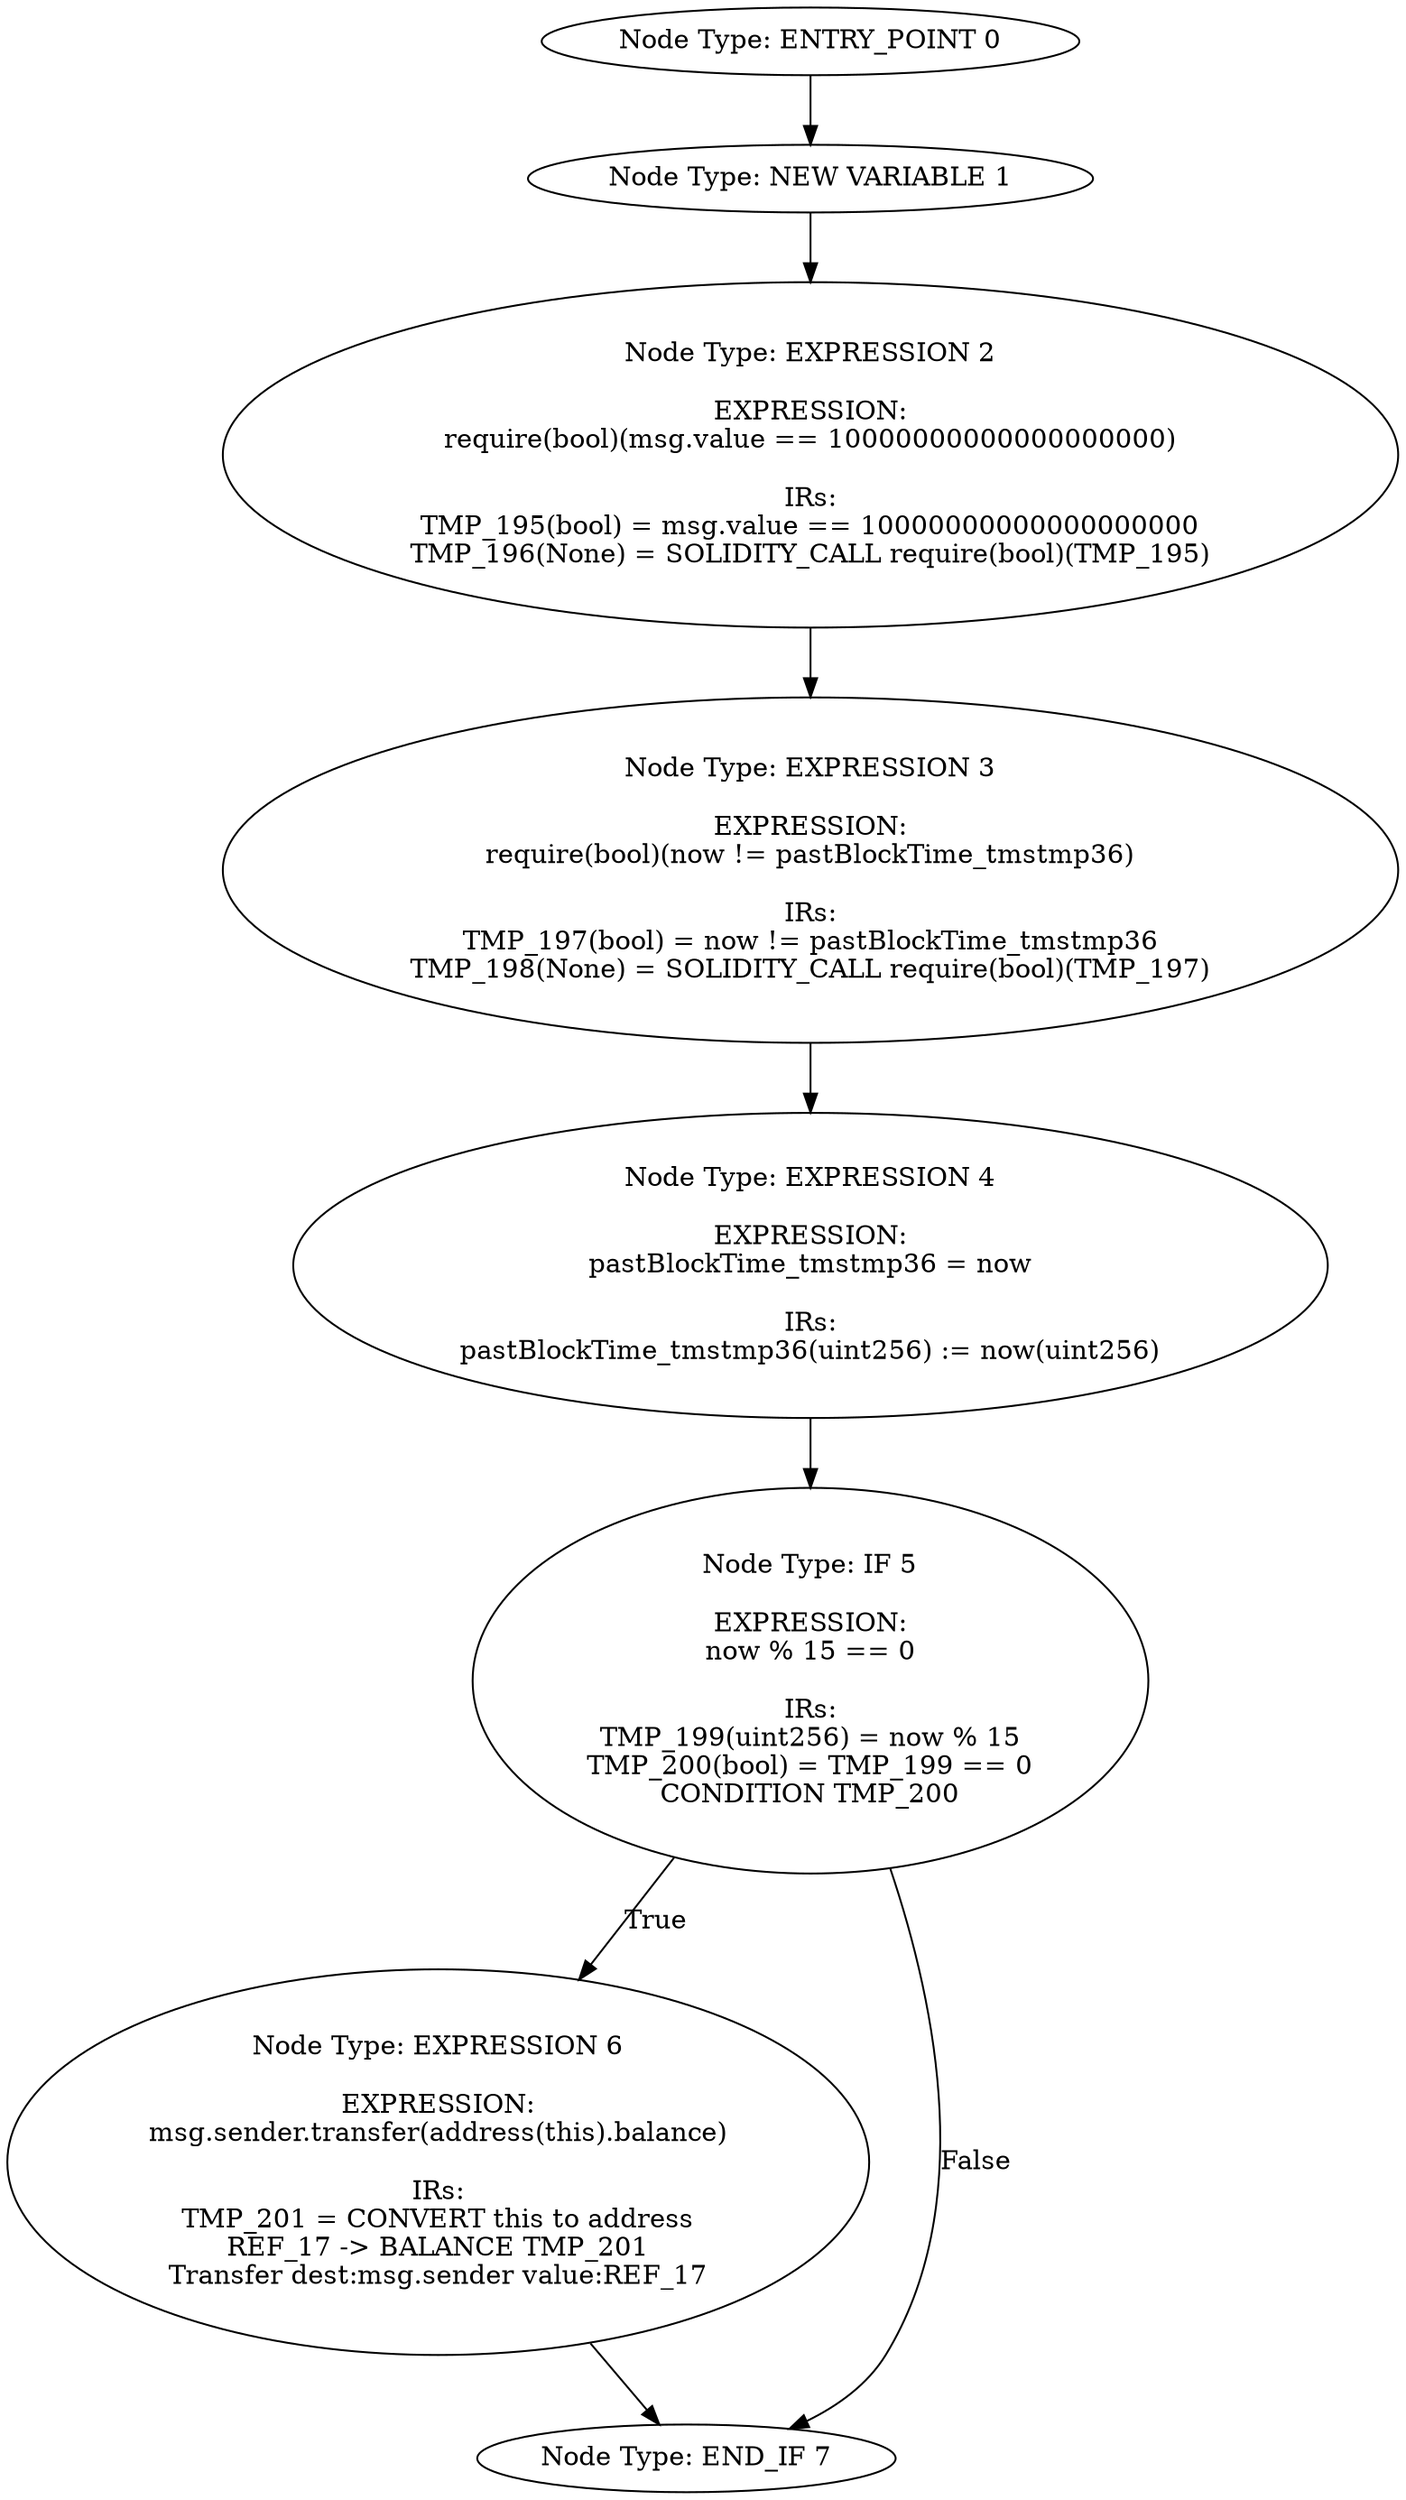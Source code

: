 digraph{
0[label="Node Type: ENTRY_POINT 0
"];
0->1;
1[label="Node Type: NEW VARIABLE 1
"];
1->2;
2[label="Node Type: EXPRESSION 2

EXPRESSION:
require(bool)(msg.value == 10000000000000000000)

IRs:
TMP_195(bool) = msg.value == 10000000000000000000
TMP_196(None) = SOLIDITY_CALL require(bool)(TMP_195)"];
2->3;
3[label="Node Type: EXPRESSION 3

EXPRESSION:
require(bool)(now != pastBlockTime_tmstmp36)

IRs:
TMP_197(bool) = now != pastBlockTime_tmstmp36
TMP_198(None) = SOLIDITY_CALL require(bool)(TMP_197)"];
3->4;
4[label="Node Type: EXPRESSION 4

EXPRESSION:
pastBlockTime_tmstmp36 = now

IRs:
pastBlockTime_tmstmp36(uint256) := now(uint256)"];
4->5;
5[label="Node Type: IF 5

EXPRESSION:
now % 15 == 0

IRs:
TMP_199(uint256) = now % 15
TMP_200(bool) = TMP_199 == 0
CONDITION TMP_200"];
5->6[label="True"];
5->7[label="False"];
6[label="Node Type: EXPRESSION 6

EXPRESSION:
msg.sender.transfer(address(this).balance)

IRs:
TMP_201 = CONVERT this to address
REF_17 -> BALANCE TMP_201
Transfer dest:msg.sender value:REF_17"];
6->7;
7[label="Node Type: END_IF 7
"];
}
